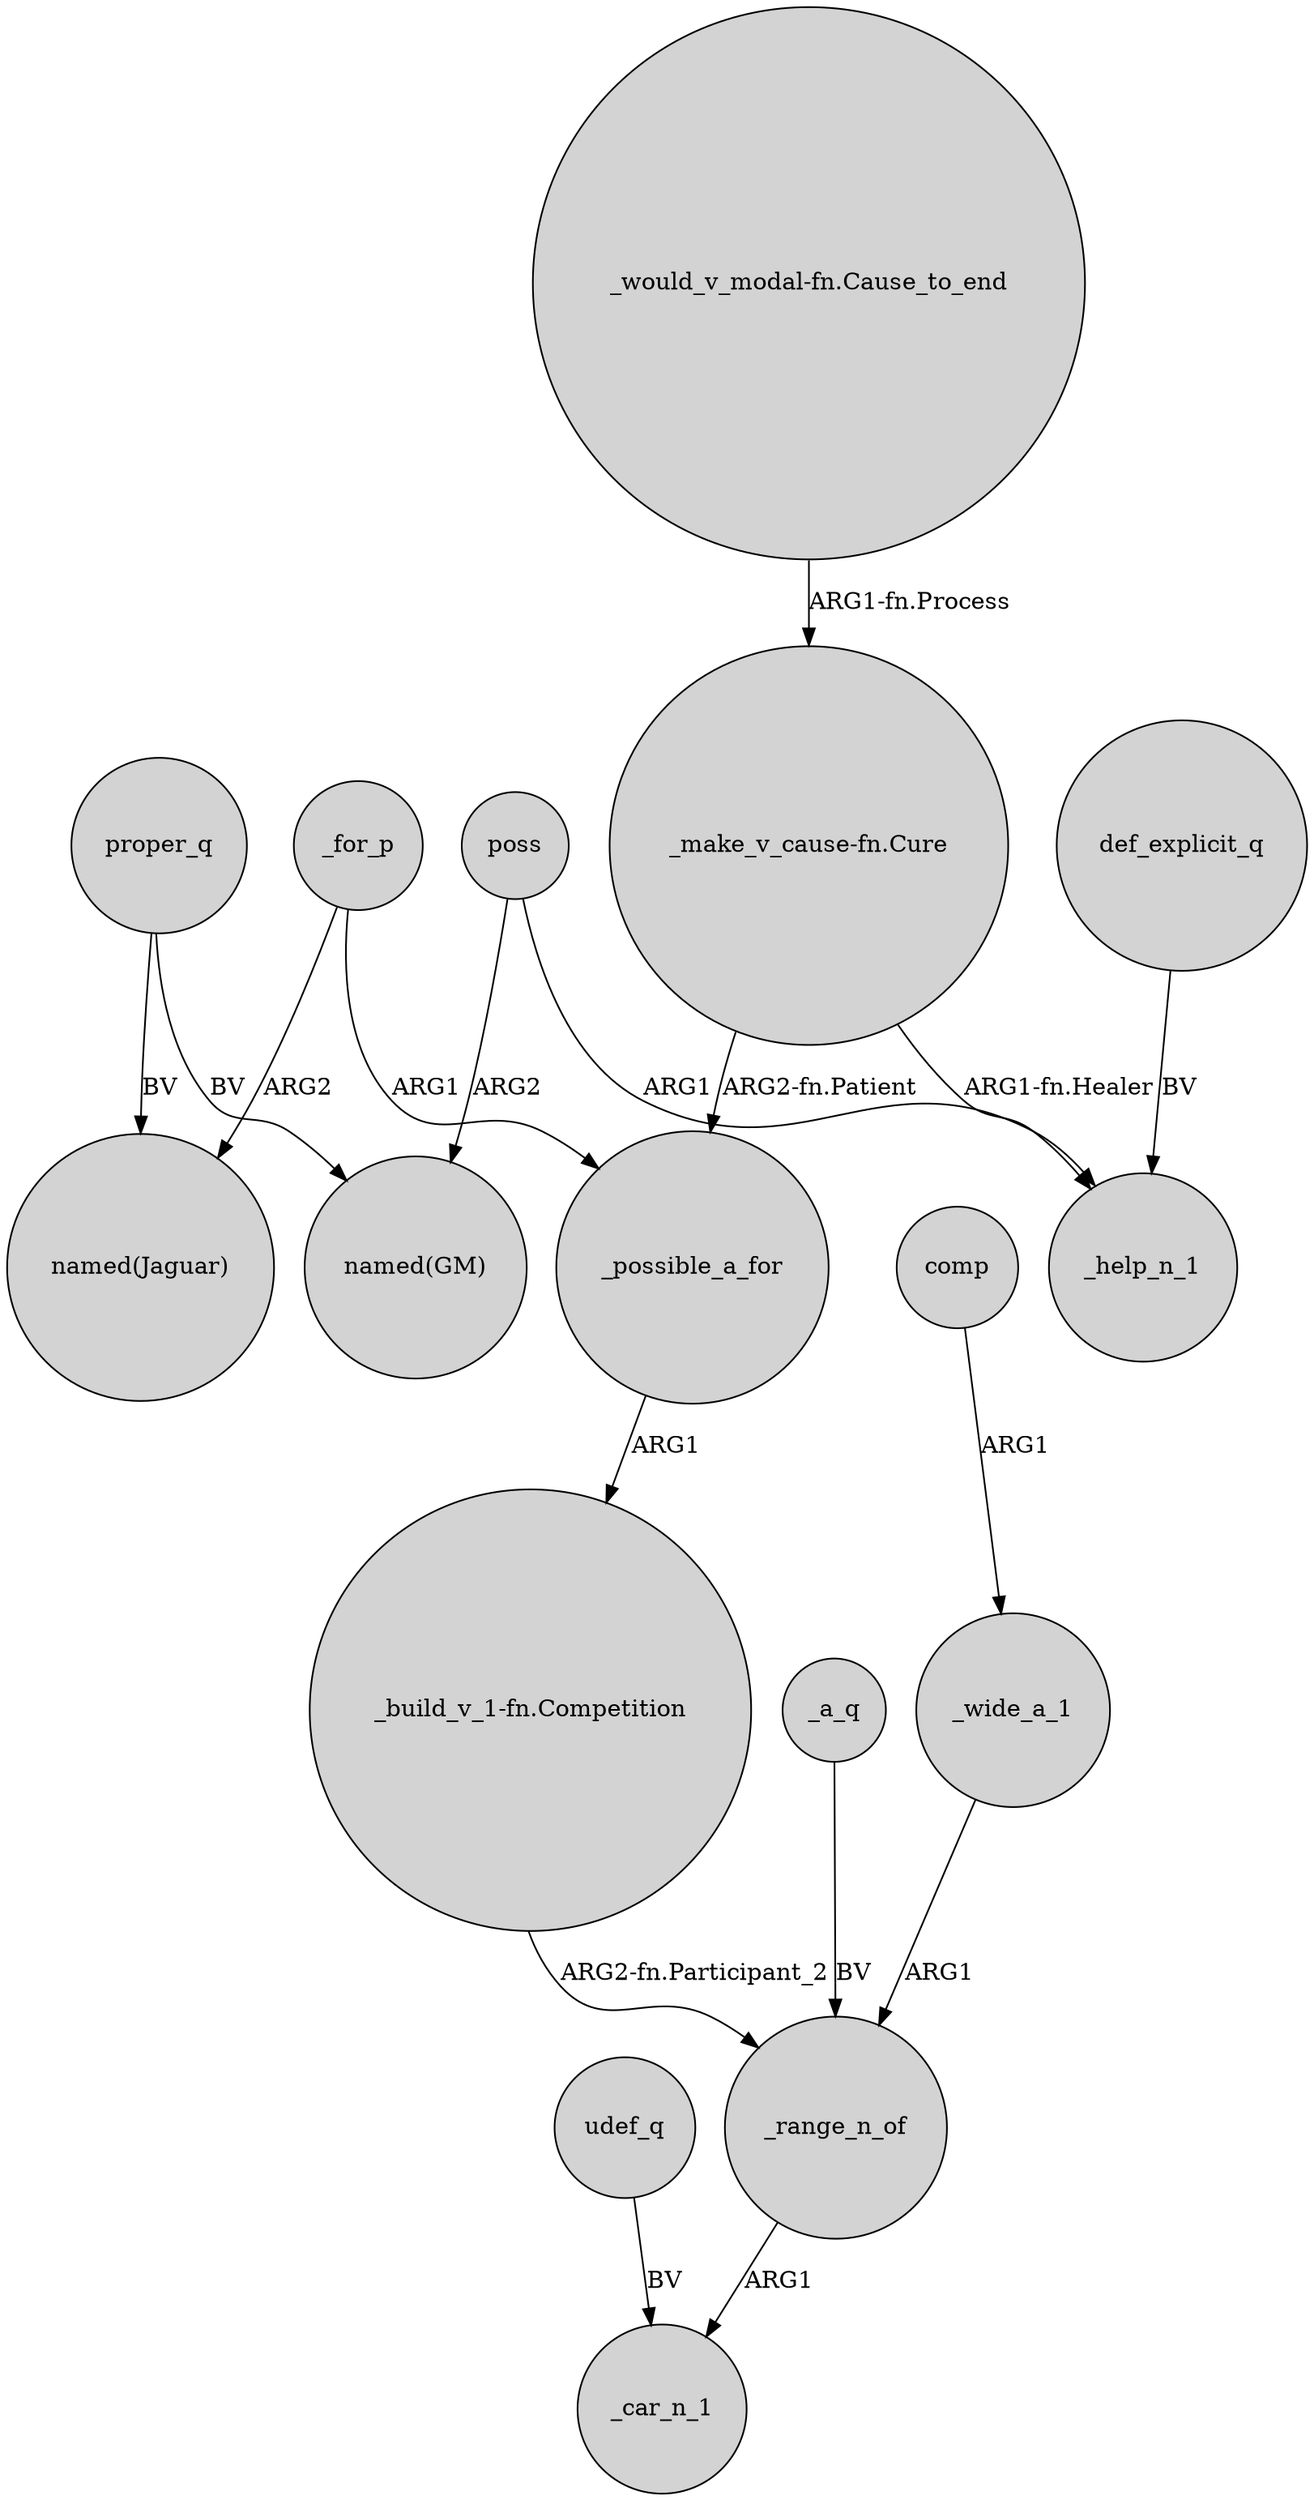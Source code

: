 digraph {
	node [shape=circle style=filled]
	proper_q -> "named(GM)" [label=BV]
	poss -> _help_n_1 [label=ARG1]
	_wide_a_1 -> _range_n_of [label=ARG1]
	_a_q -> _range_n_of [label=BV]
	"_build_v_1-fn.Competition" -> _range_n_of [label="ARG2-fn.Participant_2"]
	comp -> _wide_a_1 [label=ARG1]
	"_make_v_cause-fn.Cure" -> _possible_a_for [label="ARG2-fn.Patient"]
	udef_q -> _car_n_1 [label=BV]
	"_make_v_cause-fn.Cure" -> _help_n_1 [label="ARG1-fn.Healer"]
	proper_q -> "named(Jaguar)" [label=BV]
	def_explicit_q -> _help_n_1 [label=BV]
	_for_p -> "named(Jaguar)" [label=ARG2]
	"_would_v_modal-fn.Cause_to_end" -> "_make_v_cause-fn.Cure" [label="ARG1-fn.Process"]
	_for_p -> _possible_a_for [label=ARG1]
	_possible_a_for -> "_build_v_1-fn.Competition" [label=ARG1]
	poss -> "named(GM)" [label=ARG2]
	_range_n_of -> _car_n_1 [label=ARG1]
}
